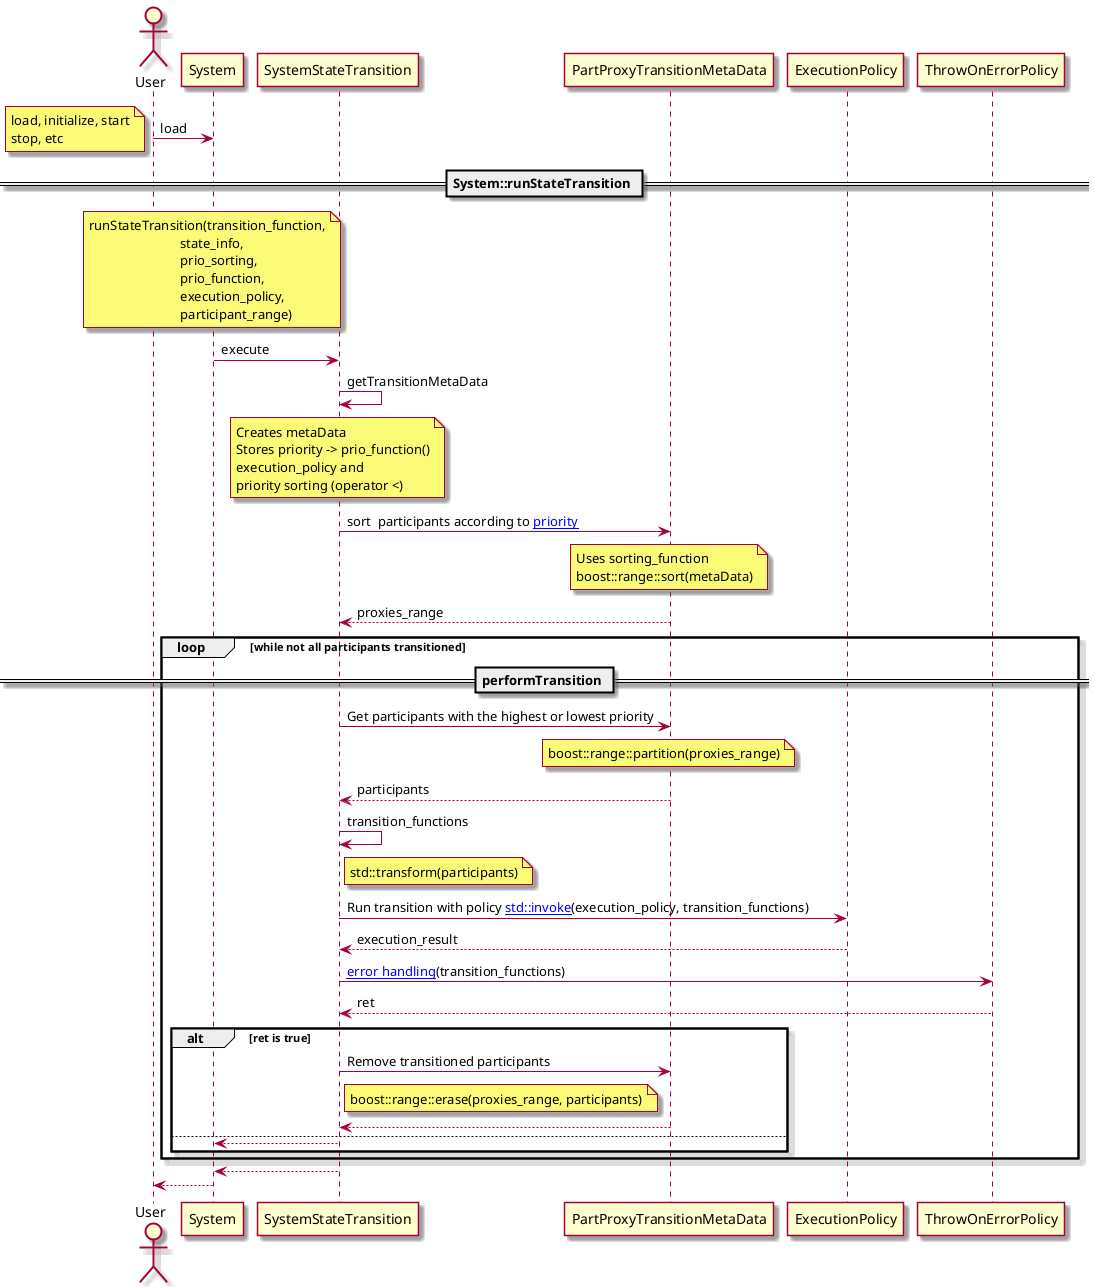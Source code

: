 @startuml 
skin rose
actor User
participant System
participant SystemStateTransition
participant PartProxyTransitionMetaData
participant ExecutionPolicy
participant ThrowOnErrorPolicy

User -> System : load

note left
load, initialize, start
stop, etc
endnote

== System::runStateTransition ==

note over System
runStateTransition(transition_function,
                           state_info,
                           prio_sorting,
                           prio_function,
                           execution_policy,
                           participant_range)
endnote

System -> SystemStateTransition : execute

SystemStateTransition -> SystemStateTransition : getTransitionMetaData
note over SystemStateTransition
Creates metaData
Stores priority -> prio_function()
execution_policy and
priority sorting (operator <)
endnote


SystemStateTransition -> PartProxyTransitionMetaData : sort  participants according to [[prio_sorting.svg{Prio Sorting Algorithm} priority]]
note over PartProxyTransitionMetaData
Uses sorting_function
boost::range::sort(metaData)
endnote
SystemStateTransition <-- PartProxyTransitionMetaData : proxies_range
    
loop while not all participants transitioned


== performTransition ==    
    SystemStateTransition -> PartProxyTransitionMetaData : Get participants with the highest or lowest priority
    note over PartProxyTransitionMetaData
    boost::range::partition(proxies_range)
    endnote
    
    SystemStateTransition <-- PartProxyTransitionMetaData : participants
    
    SystemStateTransition->SystemStateTransition : transition_functions
    note right SystemStateTransition
    std::transform(participants)
    endnote
    
    SystemStateTransition -> ExecutionPolicy : Run transition with policy [[execution_policy.svg{Execution Policy} std::invoke]](execution_policy, transition_functions)
    SystemStateTransition <-- ExecutionPolicy : execution_result
    

    
    SystemStateTransition ->  ThrowOnErrorPolicy : [[error_handling.svg{Error Handling} error handling]](transition_functions)
    SystemStateTransition <--  ThrowOnErrorPolicy : ret
    
    alt ret is true
        SystemStateTransition -> PartProxyTransitionMetaData  : Remove transitioned participants
        note right SystemStateTransition
        boost::range::erase(proxies_range, participants)
        endnote
        SystemStateTransition <-- PartProxyTransitionMetaData
    else
        System <-- SystemStateTransition
    end

end 

System <-- SystemStateTransition

User <-- System

@enduml